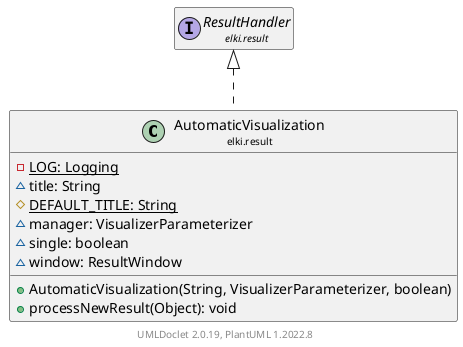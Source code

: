 @startuml
    remove .*\.(Instance|Par|Parameterizer|Factory)$
    set namespaceSeparator none
    hide empty fields
    hide empty methods

    class "<size:14>AutomaticVisualization\n<size:10>elki.result" as elki.result.AutomaticVisualization [[AutomaticVisualization.html]] {
        {static} -LOG: Logging
        ~title: String
        {static} #DEFAULT_TITLE: String
        ~manager: VisualizerParameterizer
        ~single: boolean
        ~window: ResultWindow
        +AutomaticVisualization(String, VisualizerParameterizer, boolean)
        +processNewResult(Object): void
    }

    interface "<size:14>ResultHandler\n<size:10>elki.result" as elki.result.ResultHandler [[ResultHandler.html]]
    class "<size:14>AutomaticVisualization.Par\n<size:10>elki.result" as elki.result.AutomaticVisualization.Par [[AutomaticVisualization.Par.html]]

    elki.result.ResultHandler <|.. elki.result.AutomaticVisualization
    elki.result.AutomaticVisualization +-- elki.result.AutomaticVisualization.Par

    center footer UMLDoclet 2.0.19, PlantUML 1.2022.8
@enduml
